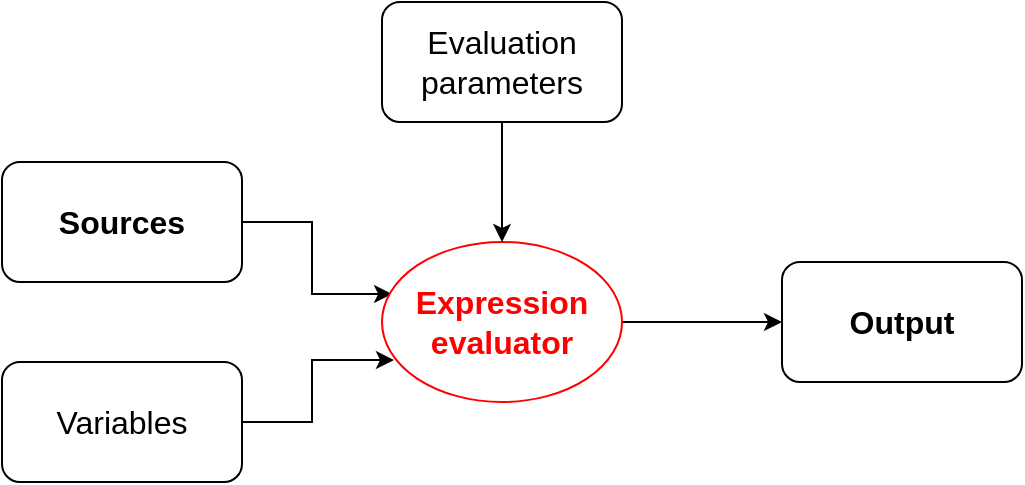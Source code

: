 <mxfile version="13.0.1" type="device"><diagram id="2CXXKNL4dJKv2EsnM4Oi" name="Page-1"><mxGraphModel dx="2062" dy="1123" grid="1" gridSize="10" guides="1" tooltips="1" connect="1" arrows="1" fold="1" page="1" pageScale="1" pageWidth="850" pageHeight="1100" math="0" shadow="0"><root><mxCell id="0"/><mxCell id="1" parent="0"/><mxCell id="Y47i2fRJ44QK5DPaclkx-9" style="edgeStyle=orthogonalEdgeStyle;rounded=0;orthogonalLoop=1;jettySize=auto;html=1;exitX=1;exitY=0.5;exitDx=0;exitDy=0;entryX=0.05;entryY=0.738;entryDx=0;entryDy=0;entryPerimeter=0;fontSize=16;" edge="1" parent="1" source="Y47i2fRJ44QK5DPaclkx-1" target="Y47i2fRJ44QK5DPaclkx-3"><mxGeometry relative="1" as="geometry"/></mxCell><mxCell id="Y47i2fRJ44QK5DPaclkx-1" value="&lt;font style=&quot;font-size: 16px&quot;&gt;Variables&lt;/font&gt;" style="rounded=1;whiteSpace=wrap;html=1;" vertex="1" parent="1"><mxGeometry x="200" y="410" width="120" height="60" as="geometry"/></mxCell><mxCell id="Y47i2fRJ44QK5DPaclkx-8" style="edgeStyle=orthogonalEdgeStyle;rounded=0;orthogonalLoop=1;jettySize=auto;html=1;exitX=1;exitY=0.5;exitDx=0;exitDy=0;entryX=0.042;entryY=0.325;entryDx=0;entryDy=0;fontSize=16;entryPerimeter=0;" edge="1" parent="1" source="Y47i2fRJ44QK5DPaclkx-2" target="Y47i2fRJ44QK5DPaclkx-3"><mxGeometry relative="1" as="geometry"/></mxCell><mxCell id="Y47i2fRJ44QK5DPaclkx-2" value="Sources" style="rounded=1;whiteSpace=wrap;html=1;fontSize=16;fontStyle=1" vertex="1" parent="1"><mxGeometry x="200" y="310" width="120" height="60" as="geometry"/></mxCell><mxCell id="Y47i2fRJ44QK5DPaclkx-11" style="edgeStyle=orthogonalEdgeStyle;rounded=0;orthogonalLoop=1;jettySize=auto;html=1;exitX=1;exitY=0.5;exitDx=0;exitDy=0;entryX=0;entryY=0.5;entryDx=0;entryDy=0;fontSize=16;" edge="1" parent="1" source="Y47i2fRJ44QK5DPaclkx-3" target="Y47i2fRJ44QK5DPaclkx-4"><mxGeometry relative="1" as="geometry"/></mxCell><mxCell id="Y47i2fRJ44QK5DPaclkx-3" value="&lt;div&gt;Expression&lt;/div&gt;&lt;div&gt;evaluator&lt;br&gt;&lt;/div&gt;" style="ellipse;whiteSpace=wrap;html=1;fontSize=16;fontColor=#FF0000;fontStyle=1;strokeColor=#FF0000;" vertex="1" parent="1"><mxGeometry x="390" y="350" width="120" height="80" as="geometry"/></mxCell><mxCell id="Y47i2fRJ44QK5DPaclkx-4" value="Output" style="rounded=1;whiteSpace=wrap;html=1;fontSize=16;fontStyle=1" vertex="1" parent="1"><mxGeometry x="590" y="360" width="120" height="60" as="geometry"/></mxCell><mxCell id="Y47i2fRJ44QK5DPaclkx-10" style="edgeStyle=orthogonalEdgeStyle;rounded=0;orthogonalLoop=1;jettySize=auto;html=1;exitX=0.5;exitY=1;exitDx=0;exitDy=0;entryX=0.5;entryY=0;entryDx=0;entryDy=0;fontSize=16;" edge="1" parent="1" source="Y47i2fRJ44QK5DPaclkx-6" target="Y47i2fRJ44QK5DPaclkx-3"><mxGeometry relative="1" as="geometry"/></mxCell><mxCell id="Y47i2fRJ44QK5DPaclkx-6" value="Evaluation parameters" style="rounded=1;whiteSpace=wrap;html=1;fontSize=16;" vertex="1" parent="1"><mxGeometry x="390" y="230" width="120" height="60" as="geometry"/></mxCell></root></mxGraphModel></diagram></mxfile>